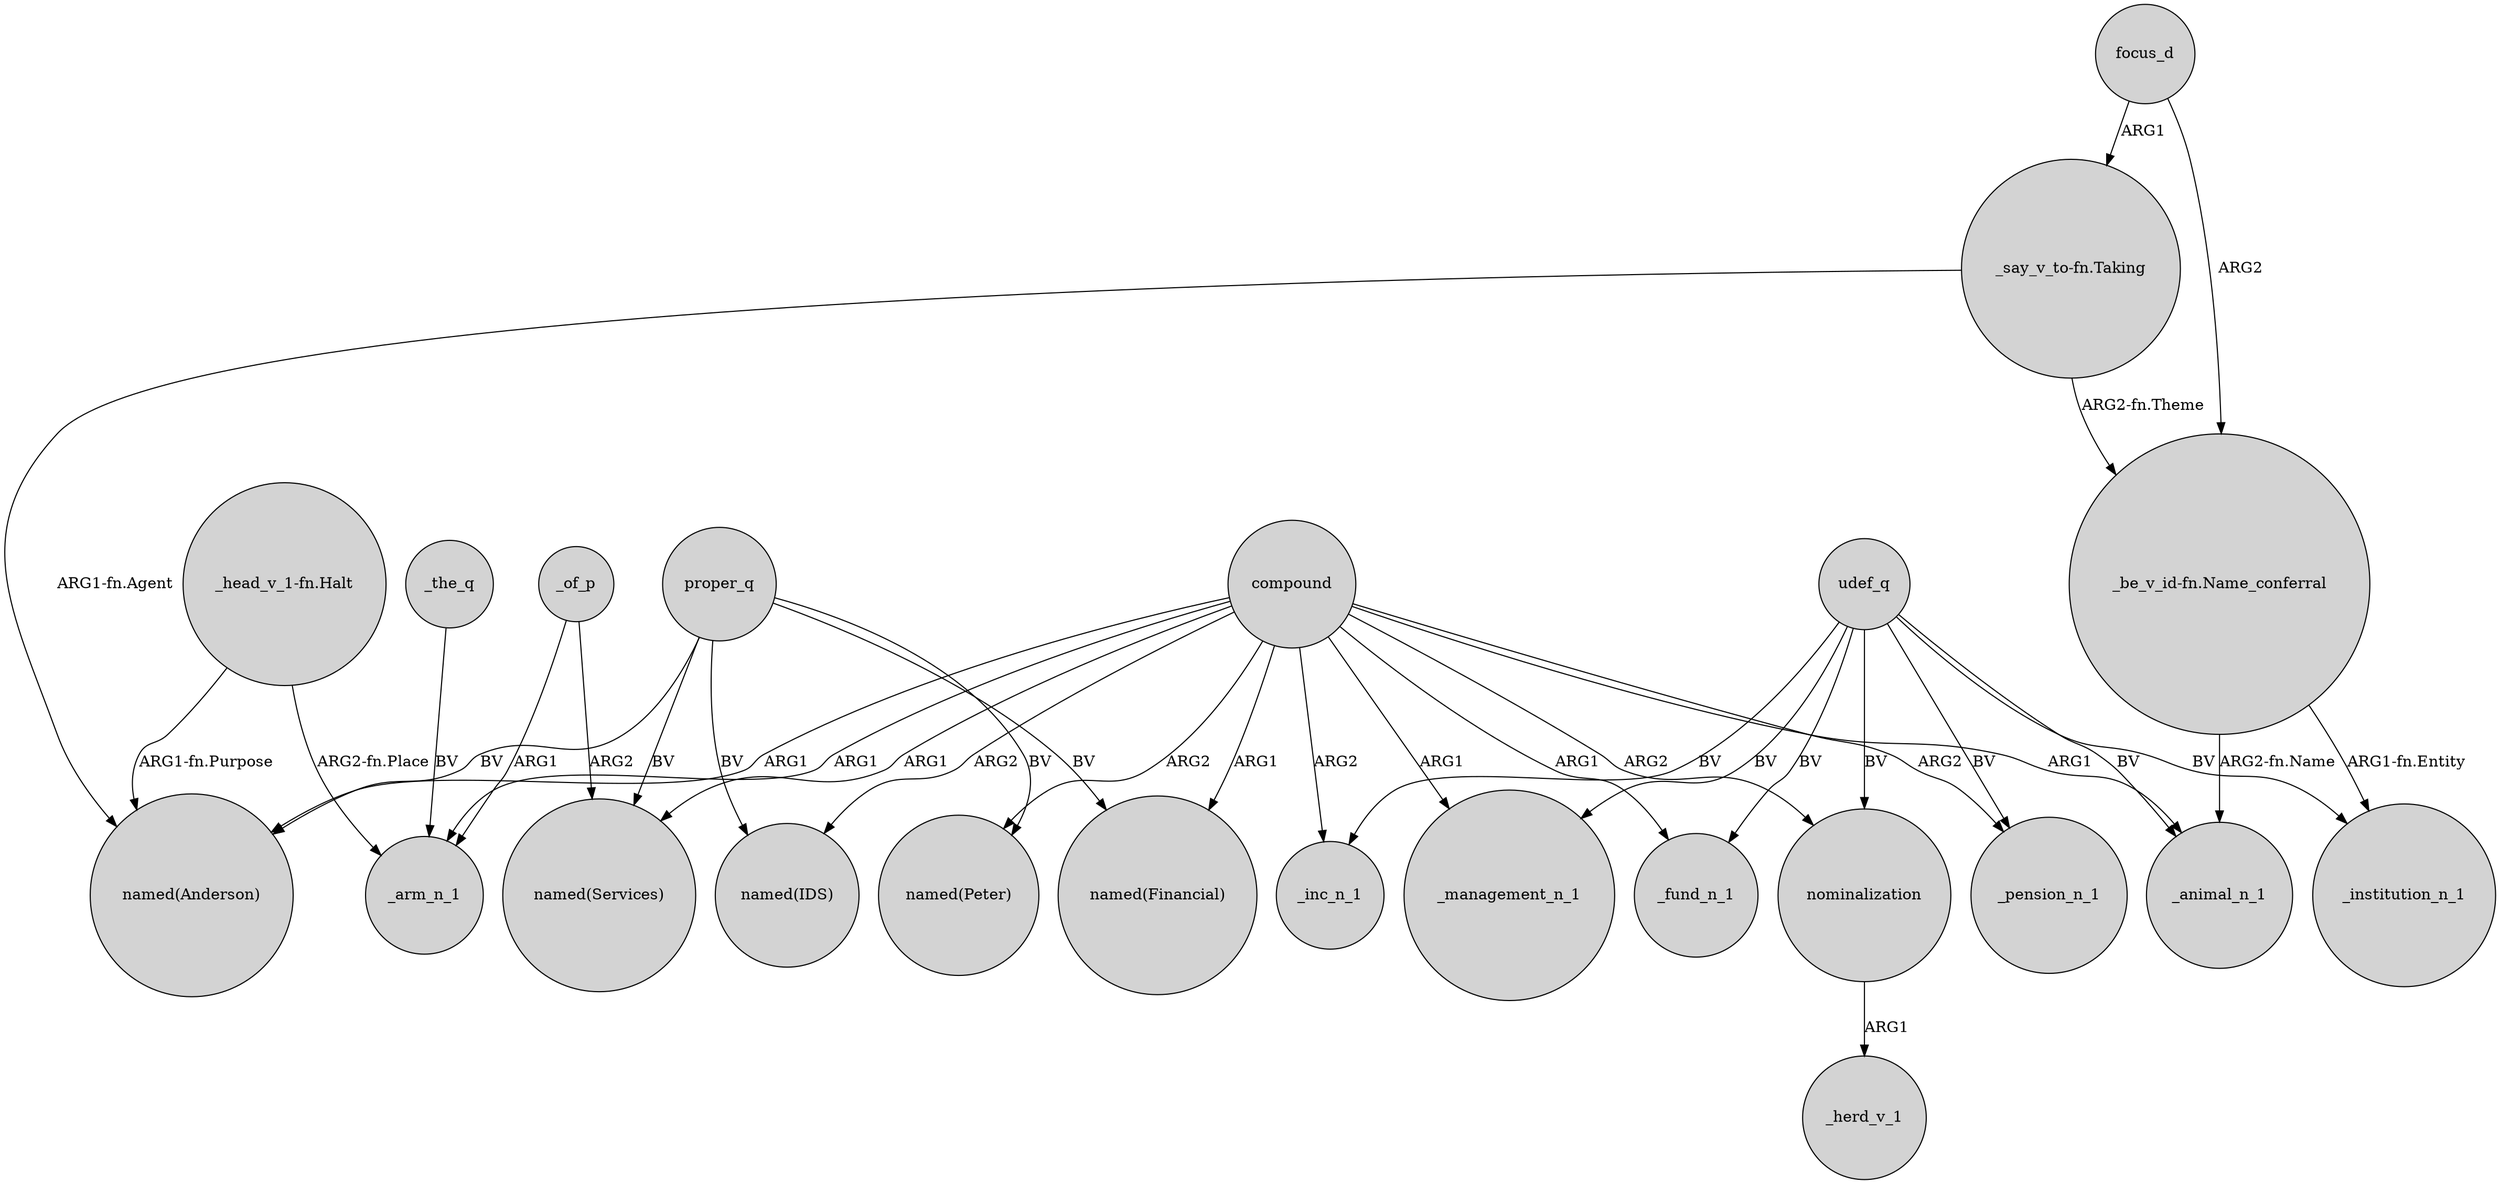 digraph {
	node [shape=circle style=filled]
	"_say_v_to-fn.Taking" -> "named(Anderson)" [label="ARG1-fn.Agent"]
	"_say_v_to-fn.Taking" -> "_be_v_id-fn.Name_conferral" [label="ARG2-fn.Theme"]
	"_head_v_1-fn.Halt" -> "named(Anderson)" [label="ARG1-fn.Purpose"]
	focus_d -> "_say_v_to-fn.Taking" [label=ARG1]
	udef_q -> _animal_n_1 [label=BV]
	proper_q -> "named(Peter)" [label=BV]
	udef_q -> _fund_n_1 [label=BV]
	compound -> "named(Anderson)" [label=ARG1]
	compound -> _animal_n_1 [label=ARG1]
	udef_q -> nominalization [label=BV]
	compound -> "named(IDS)" [label=ARG2]
	"_head_v_1-fn.Halt" -> _arm_n_1 [label="ARG2-fn.Place"]
	compound -> _arm_n_1 [label=ARG1]
	_the_q -> _arm_n_1 [label=BV]
	"_be_v_id-fn.Name_conferral" -> _institution_n_1 [label="ARG1-fn.Entity"]
	compound -> nominalization [label=ARG2]
	udef_q -> _management_n_1 [label=BV]
	proper_q -> "named(IDS)" [label=BV]
	udef_q -> _inc_n_1 [label=BV]
	compound -> "named(Services)" [label=ARG1]
	udef_q -> _pension_n_1 [label=BV]
	compound -> "named(Peter)" [label=ARG2]
	compound -> _inc_n_1 [label=ARG2]
	proper_q -> "named(Anderson)" [label=BV]
	compound -> _management_n_1 [label=ARG1]
	_of_p -> "named(Services)" [label=ARG2]
	proper_q -> "named(Financial)" [label=BV]
	_of_p -> _arm_n_1 [label=ARG1]
	udef_q -> _institution_n_1 [label=BV]
	"_be_v_id-fn.Name_conferral" -> _animal_n_1 [label="ARG2-fn.Name"]
	compound -> _pension_n_1 [label=ARG2]
	nominalization -> _herd_v_1 [label=ARG1]
	compound -> "named(Financial)" [label=ARG1]
	proper_q -> "named(Services)" [label=BV]
	focus_d -> "_be_v_id-fn.Name_conferral" [label=ARG2]
	compound -> _fund_n_1 [label=ARG1]
}

